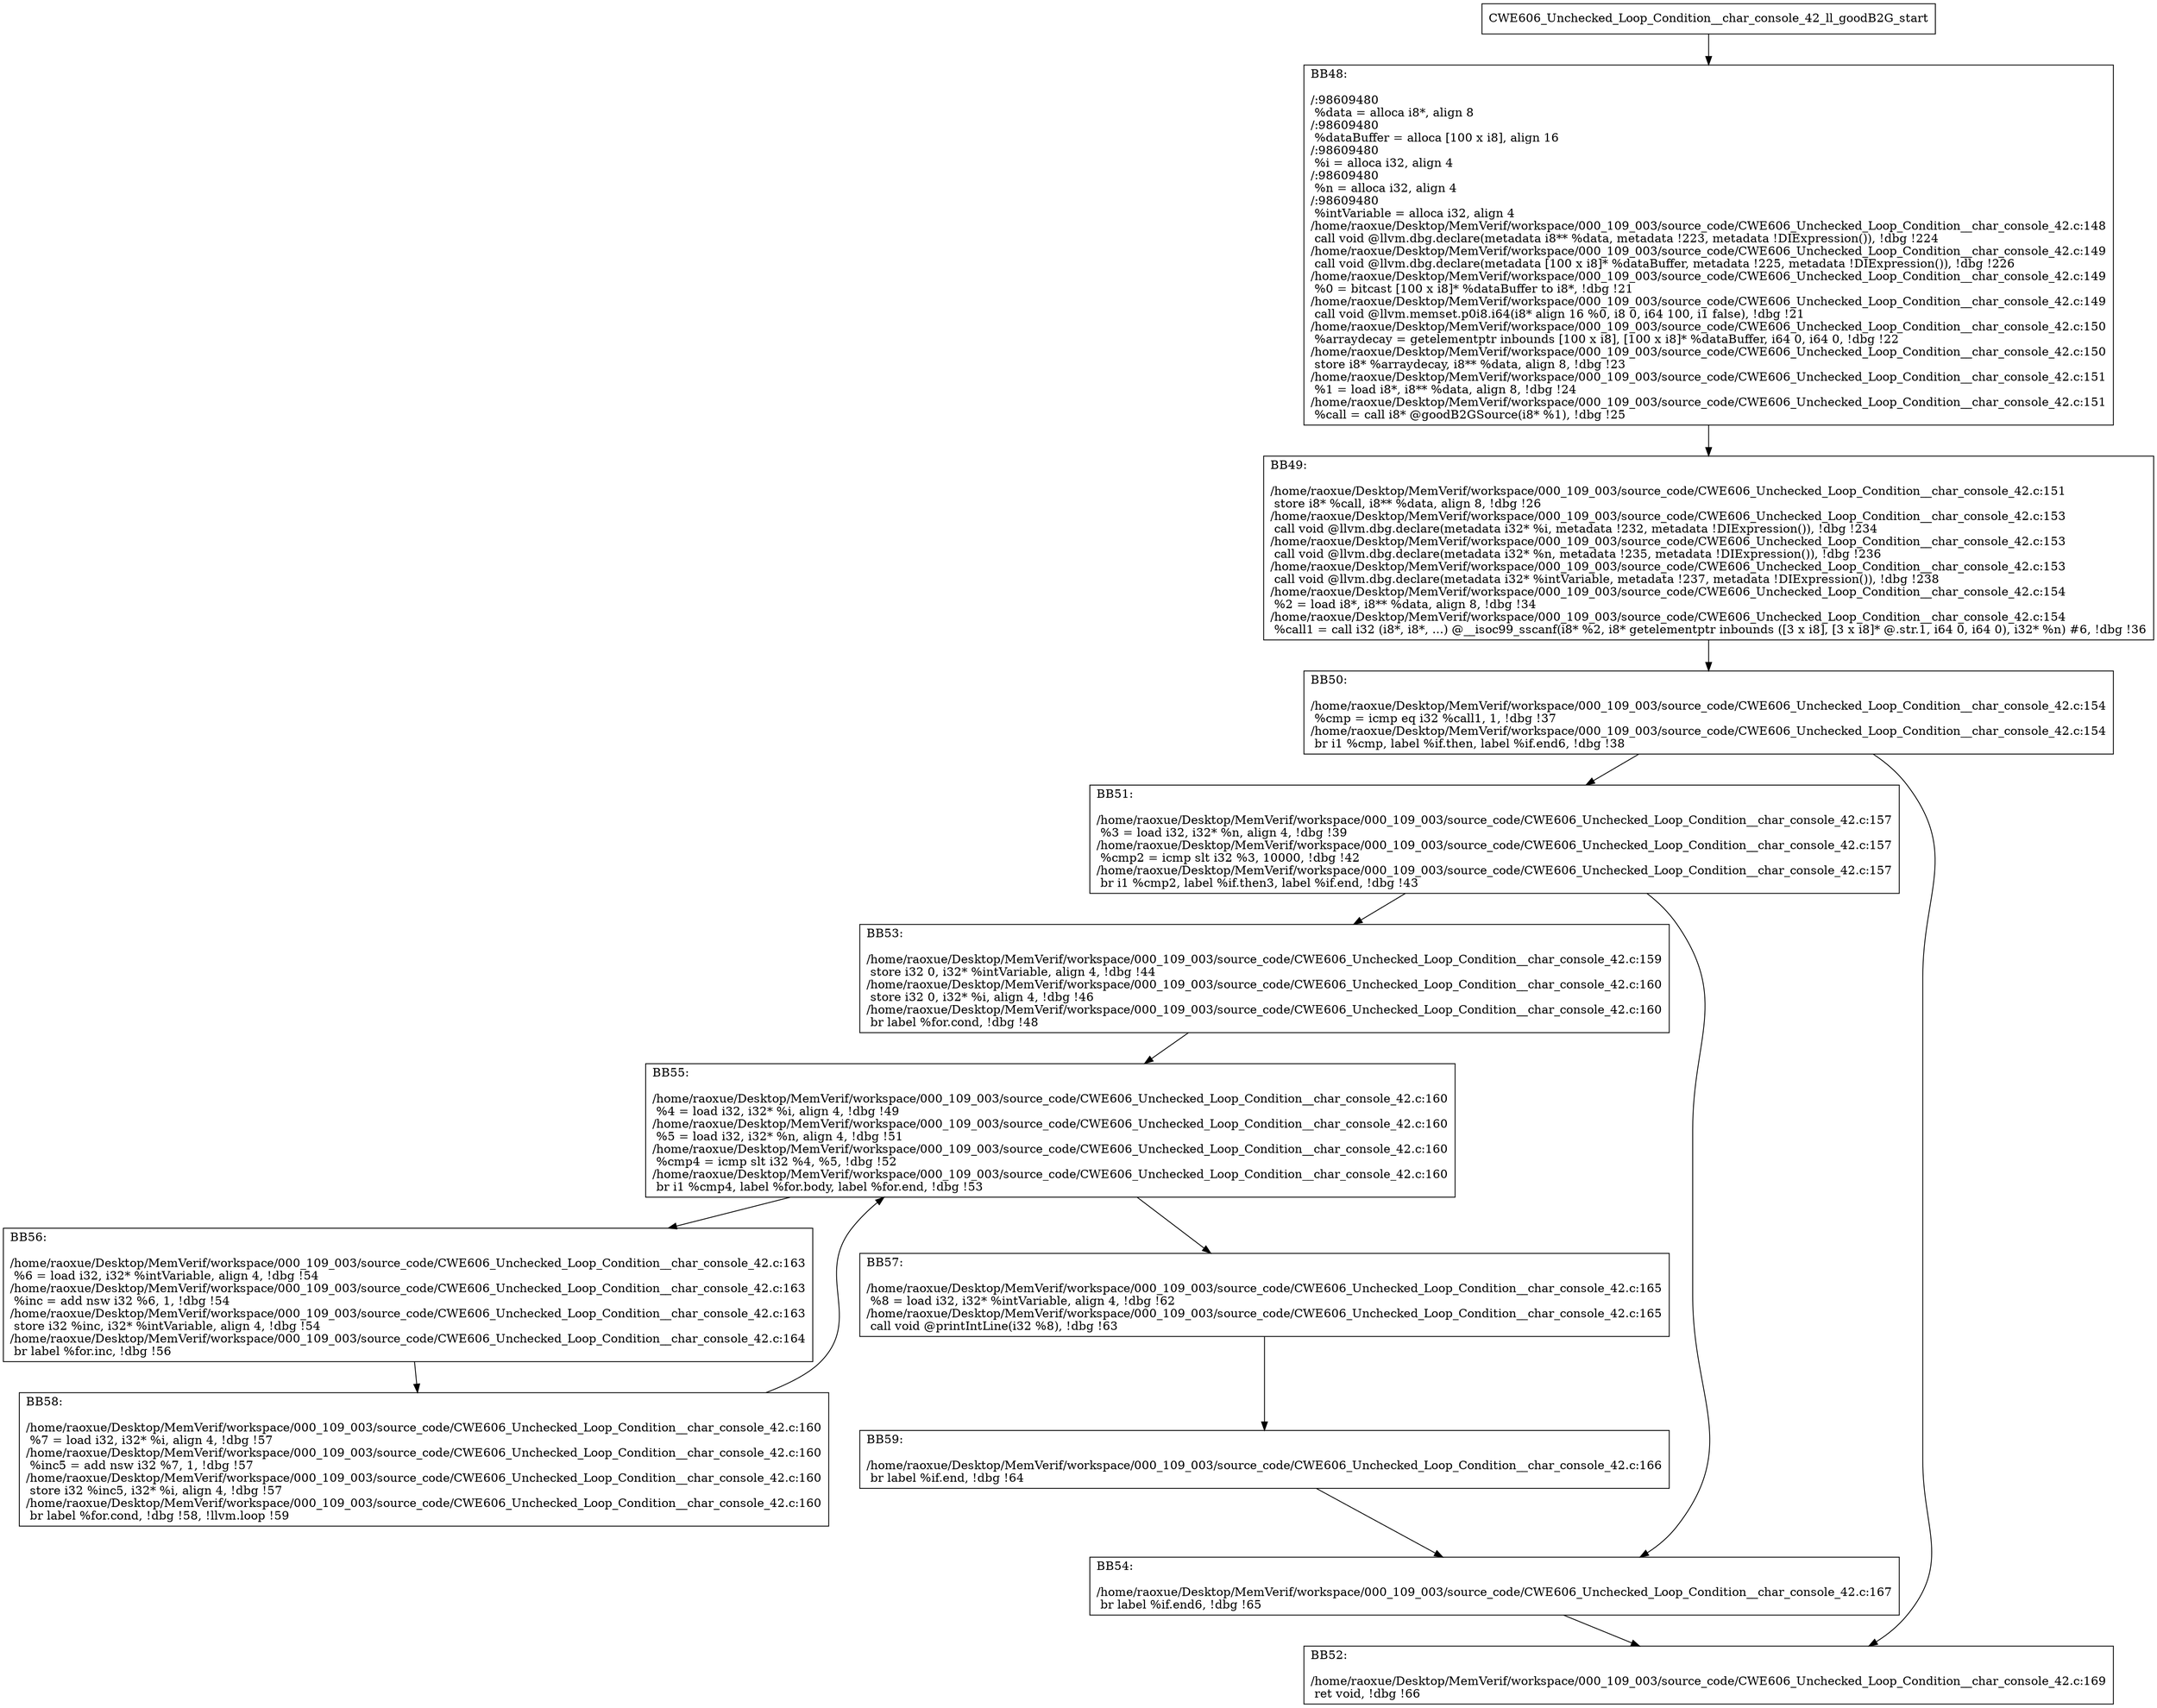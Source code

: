 digraph "CFG for'CWE606_Unchecked_Loop_Condition__char_console_42_ll_goodB2G' function" {
	BBCWE606_Unchecked_Loop_Condition__char_console_42_ll_goodB2G_start[shape=record,label="{CWE606_Unchecked_Loop_Condition__char_console_42_ll_goodB2G_start}"];
	BBCWE606_Unchecked_Loop_Condition__char_console_42_ll_goodB2G_start-> CWE606_Unchecked_Loop_Condition__char_console_42_ll_goodB2GBB48;
	CWE606_Unchecked_Loop_Condition__char_console_42_ll_goodB2GBB48 [shape=record, label="{BB48:\l\l/:98609480\l
  %data = alloca i8*, align 8\l
/:98609480\l
  %dataBuffer = alloca [100 x i8], align 16\l
/:98609480\l
  %i = alloca i32, align 4\l
/:98609480\l
  %n = alloca i32, align 4\l
/:98609480\l
  %intVariable = alloca i32, align 4\l
/home/raoxue/Desktop/MemVerif/workspace/000_109_003/source_code/CWE606_Unchecked_Loop_Condition__char_console_42.c:148\l
  call void @llvm.dbg.declare(metadata i8** %data, metadata !223, metadata !DIExpression()), !dbg !224\l
/home/raoxue/Desktop/MemVerif/workspace/000_109_003/source_code/CWE606_Unchecked_Loop_Condition__char_console_42.c:149\l
  call void @llvm.dbg.declare(metadata [100 x i8]* %dataBuffer, metadata !225, metadata !DIExpression()), !dbg !226\l
/home/raoxue/Desktop/MemVerif/workspace/000_109_003/source_code/CWE606_Unchecked_Loop_Condition__char_console_42.c:149\l
  %0 = bitcast [100 x i8]* %dataBuffer to i8*, !dbg !21\l
/home/raoxue/Desktop/MemVerif/workspace/000_109_003/source_code/CWE606_Unchecked_Loop_Condition__char_console_42.c:149\l
  call void @llvm.memset.p0i8.i64(i8* align 16 %0, i8 0, i64 100, i1 false), !dbg !21\l
/home/raoxue/Desktop/MemVerif/workspace/000_109_003/source_code/CWE606_Unchecked_Loop_Condition__char_console_42.c:150\l
  %arraydecay = getelementptr inbounds [100 x i8], [100 x i8]* %dataBuffer, i64 0, i64 0, !dbg !22\l
/home/raoxue/Desktop/MemVerif/workspace/000_109_003/source_code/CWE606_Unchecked_Loop_Condition__char_console_42.c:150\l
  store i8* %arraydecay, i8** %data, align 8, !dbg !23\l
/home/raoxue/Desktop/MemVerif/workspace/000_109_003/source_code/CWE606_Unchecked_Loop_Condition__char_console_42.c:151\l
  %1 = load i8*, i8** %data, align 8, !dbg !24\l
/home/raoxue/Desktop/MemVerif/workspace/000_109_003/source_code/CWE606_Unchecked_Loop_Condition__char_console_42.c:151\l
  %call = call i8* @goodB2GSource(i8* %1), !dbg !25\l
}"];
	CWE606_Unchecked_Loop_Condition__char_console_42_ll_goodB2GBB48-> CWE606_Unchecked_Loop_Condition__char_console_42_ll_goodB2GBB49;
	CWE606_Unchecked_Loop_Condition__char_console_42_ll_goodB2GBB49 [shape=record, label="{BB49:\l\l/home/raoxue/Desktop/MemVerif/workspace/000_109_003/source_code/CWE606_Unchecked_Loop_Condition__char_console_42.c:151\l
  store i8* %call, i8** %data, align 8, !dbg !26\l
/home/raoxue/Desktop/MemVerif/workspace/000_109_003/source_code/CWE606_Unchecked_Loop_Condition__char_console_42.c:153\l
  call void @llvm.dbg.declare(metadata i32* %i, metadata !232, metadata !DIExpression()), !dbg !234\l
/home/raoxue/Desktop/MemVerif/workspace/000_109_003/source_code/CWE606_Unchecked_Loop_Condition__char_console_42.c:153\l
  call void @llvm.dbg.declare(metadata i32* %n, metadata !235, metadata !DIExpression()), !dbg !236\l
/home/raoxue/Desktop/MemVerif/workspace/000_109_003/source_code/CWE606_Unchecked_Loop_Condition__char_console_42.c:153\l
  call void @llvm.dbg.declare(metadata i32* %intVariable, metadata !237, metadata !DIExpression()), !dbg !238\l
/home/raoxue/Desktop/MemVerif/workspace/000_109_003/source_code/CWE606_Unchecked_Loop_Condition__char_console_42.c:154\l
  %2 = load i8*, i8** %data, align 8, !dbg !34\l
/home/raoxue/Desktop/MemVerif/workspace/000_109_003/source_code/CWE606_Unchecked_Loop_Condition__char_console_42.c:154\l
  %call1 = call i32 (i8*, i8*, ...) @__isoc99_sscanf(i8* %2, i8* getelementptr inbounds ([3 x i8], [3 x i8]* @.str.1, i64 0, i64 0), i32* %n) #6, !dbg !36\l
}"];
	CWE606_Unchecked_Loop_Condition__char_console_42_ll_goodB2GBB49-> CWE606_Unchecked_Loop_Condition__char_console_42_ll_goodB2GBB50;
	CWE606_Unchecked_Loop_Condition__char_console_42_ll_goodB2GBB50 [shape=record, label="{BB50:\l\l/home/raoxue/Desktop/MemVerif/workspace/000_109_003/source_code/CWE606_Unchecked_Loop_Condition__char_console_42.c:154\l
  %cmp = icmp eq i32 %call1, 1, !dbg !37\l
/home/raoxue/Desktop/MemVerif/workspace/000_109_003/source_code/CWE606_Unchecked_Loop_Condition__char_console_42.c:154\l
  br i1 %cmp, label %if.then, label %if.end6, !dbg !38\l
}"];
	CWE606_Unchecked_Loop_Condition__char_console_42_ll_goodB2GBB50-> CWE606_Unchecked_Loop_Condition__char_console_42_ll_goodB2GBB51;
	CWE606_Unchecked_Loop_Condition__char_console_42_ll_goodB2GBB50-> CWE606_Unchecked_Loop_Condition__char_console_42_ll_goodB2GBB52;
	CWE606_Unchecked_Loop_Condition__char_console_42_ll_goodB2GBB51 [shape=record, label="{BB51:\l\l/home/raoxue/Desktop/MemVerif/workspace/000_109_003/source_code/CWE606_Unchecked_Loop_Condition__char_console_42.c:157\l
  %3 = load i32, i32* %n, align 4, !dbg !39\l
/home/raoxue/Desktop/MemVerif/workspace/000_109_003/source_code/CWE606_Unchecked_Loop_Condition__char_console_42.c:157\l
  %cmp2 = icmp slt i32 %3, 10000, !dbg !42\l
/home/raoxue/Desktop/MemVerif/workspace/000_109_003/source_code/CWE606_Unchecked_Loop_Condition__char_console_42.c:157\l
  br i1 %cmp2, label %if.then3, label %if.end, !dbg !43\l
}"];
	CWE606_Unchecked_Loop_Condition__char_console_42_ll_goodB2GBB51-> CWE606_Unchecked_Loop_Condition__char_console_42_ll_goodB2GBB53;
	CWE606_Unchecked_Loop_Condition__char_console_42_ll_goodB2GBB51-> CWE606_Unchecked_Loop_Condition__char_console_42_ll_goodB2GBB54;
	CWE606_Unchecked_Loop_Condition__char_console_42_ll_goodB2GBB53 [shape=record, label="{BB53:\l\l/home/raoxue/Desktop/MemVerif/workspace/000_109_003/source_code/CWE606_Unchecked_Loop_Condition__char_console_42.c:159\l
  store i32 0, i32* %intVariable, align 4, !dbg !44\l
/home/raoxue/Desktop/MemVerif/workspace/000_109_003/source_code/CWE606_Unchecked_Loop_Condition__char_console_42.c:160\l
  store i32 0, i32* %i, align 4, !dbg !46\l
/home/raoxue/Desktop/MemVerif/workspace/000_109_003/source_code/CWE606_Unchecked_Loop_Condition__char_console_42.c:160\l
  br label %for.cond, !dbg !48\l
}"];
	CWE606_Unchecked_Loop_Condition__char_console_42_ll_goodB2GBB53-> CWE606_Unchecked_Loop_Condition__char_console_42_ll_goodB2GBB55;
	CWE606_Unchecked_Loop_Condition__char_console_42_ll_goodB2GBB55 [shape=record, label="{BB55:\l\l/home/raoxue/Desktop/MemVerif/workspace/000_109_003/source_code/CWE606_Unchecked_Loop_Condition__char_console_42.c:160\l
  %4 = load i32, i32* %i, align 4, !dbg !49\l
/home/raoxue/Desktop/MemVerif/workspace/000_109_003/source_code/CWE606_Unchecked_Loop_Condition__char_console_42.c:160\l
  %5 = load i32, i32* %n, align 4, !dbg !51\l
/home/raoxue/Desktop/MemVerif/workspace/000_109_003/source_code/CWE606_Unchecked_Loop_Condition__char_console_42.c:160\l
  %cmp4 = icmp slt i32 %4, %5, !dbg !52\l
/home/raoxue/Desktop/MemVerif/workspace/000_109_003/source_code/CWE606_Unchecked_Loop_Condition__char_console_42.c:160\l
  br i1 %cmp4, label %for.body, label %for.end, !dbg !53\l
}"];
	CWE606_Unchecked_Loop_Condition__char_console_42_ll_goodB2GBB55-> CWE606_Unchecked_Loop_Condition__char_console_42_ll_goodB2GBB56;
	CWE606_Unchecked_Loop_Condition__char_console_42_ll_goodB2GBB55-> CWE606_Unchecked_Loop_Condition__char_console_42_ll_goodB2GBB57;
	CWE606_Unchecked_Loop_Condition__char_console_42_ll_goodB2GBB56 [shape=record, label="{BB56:\l\l/home/raoxue/Desktop/MemVerif/workspace/000_109_003/source_code/CWE606_Unchecked_Loop_Condition__char_console_42.c:163\l
  %6 = load i32, i32* %intVariable, align 4, !dbg !54\l
/home/raoxue/Desktop/MemVerif/workspace/000_109_003/source_code/CWE606_Unchecked_Loop_Condition__char_console_42.c:163\l
  %inc = add nsw i32 %6, 1, !dbg !54\l
/home/raoxue/Desktop/MemVerif/workspace/000_109_003/source_code/CWE606_Unchecked_Loop_Condition__char_console_42.c:163\l
  store i32 %inc, i32* %intVariable, align 4, !dbg !54\l
/home/raoxue/Desktop/MemVerif/workspace/000_109_003/source_code/CWE606_Unchecked_Loop_Condition__char_console_42.c:164\l
  br label %for.inc, !dbg !56\l
}"];
	CWE606_Unchecked_Loop_Condition__char_console_42_ll_goodB2GBB56-> CWE606_Unchecked_Loop_Condition__char_console_42_ll_goodB2GBB58;
	CWE606_Unchecked_Loop_Condition__char_console_42_ll_goodB2GBB58 [shape=record, label="{BB58:\l\l/home/raoxue/Desktop/MemVerif/workspace/000_109_003/source_code/CWE606_Unchecked_Loop_Condition__char_console_42.c:160\l
  %7 = load i32, i32* %i, align 4, !dbg !57\l
/home/raoxue/Desktop/MemVerif/workspace/000_109_003/source_code/CWE606_Unchecked_Loop_Condition__char_console_42.c:160\l
  %inc5 = add nsw i32 %7, 1, !dbg !57\l
/home/raoxue/Desktop/MemVerif/workspace/000_109_003/source_code/CWE606_Unchecked_Loop_Condition__char_console_42.c:160\l
  store i32 %inc5, i32* %i, align 4, !dbg !57\l
/home/raoxue/Desktop/MemVerif/workspace/000_109_003/source_code/CWE606_Unchecked_Loop_Condition__char_console_42.c:160\l
  br label %for.cond, !dbg !58, !llvm.loop !59\l
}"];
	CWE606_Unchecked_Loop_Condition__char_console_42_ll_goodB2GBB58-> CWE606_Unchecked_Loop_Condition__char_console_42_ll_goodB2GBB55;
	CWE606_Unchecked_Loop_Condition__char_console_42_ll_goodB2GBB57 [shape=record, label="{BB57:\l\l/home/raoxue/Desktop/MemVerif/workspace/000_109_003/source_code/CWE606_Unchecked_Loop_Condition__char_console_42.c:165\l
  %8 = load i32, i32* %intVariable, align 4, !dbg !62\l
/home/raoxue/Desktop/MemVerif/workspace/000_109_003/source_code/CWE606_Unchecked_Loop_Condition__char_console_42.c:165\l
  call void @printIntLine(i32 %8), !dbg !63\l
}"];
	CWE606_Unchecked_Loop_Condition__char_console_42_ll_goodB2GBB57-> CWE606_Unchecked_Loop_Condition__char_console_42_ll_goodB2GBB59;
	CWE606_Unchecked_Loop_Condition__char_console_42_ll_goodB2GBB59 [shape=record, label="{BB59:\l\l/home/raoxue/Desktop/MemVerif/workspace/000_109_003/source_code/CWE606_Unchecked_Loop_Condition__char_console_42.c:166\l
  br label %if.end, !dbg !64\l
}"];
	CWE606_Unchecked_Loop_Condition__char_console_42_ll_goodB2GBB59-> CWE606_Unchecked_Loop_Condition__char_console_42_ll_goodB2GBB54;
	CWE606_Unchecked_Loop_Condition__char_console_42_ll_goodB2GBB54 [shape=record, label="{BB54:\l\l/home/raoxue/Desktop/MemVerif/workspace/000_109_003/source_code/CWE606_Unchecked_Loop_Condition__char_console_42.c:167\l
  br label %if.end6, !dbg !65\l
}"];
	CWE606_Unchecked_Loop_Condition__char_console_42_ll_goodB2GBB54-> CWE606_Unchecked_Loop_Condition__char_console_42_ll_goodB2GBB52;
	CWE606_Unchecked_Loop_Condition__char_console_42_ll_goodB2GBB52 [shape=record, label="{BB52:\l\l/home/raoxue/Desktop/MemVerif/workspace/000_109_003/source_code/CWE606_Unchecked_Loop_Condition__char_console_42.c:169\l
  ret void, !dbg !66\l
}"];
}
